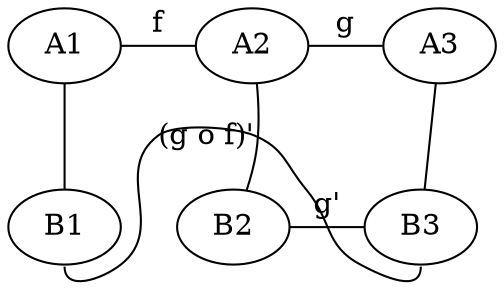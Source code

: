 graph g {
      
        A1 -- B1
        A2 -- B2
        A3 -- B3
 
        A1 -- A2 [label=f]
        A2 -- A3 [label=g]
        B2 -- B3 [label="g'"]
        B1 -- B3 [label="(g o f)'" tailport=s headport=s]
 
        { rank=same; A1 A2 A3 }
        { rank=same; B1 B2 B3 } 
}
